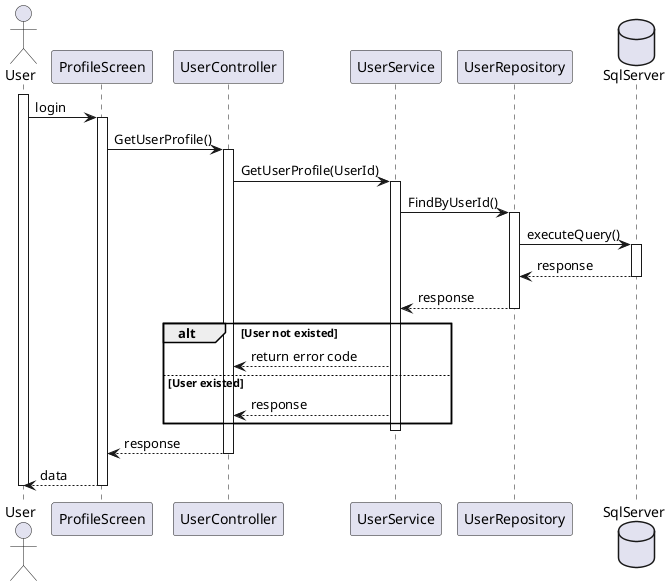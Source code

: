 @startuml View Profile Detail
    actor User
    participant ProfileScreen
    participant UserController
    participant UserService
    participant UserRepository
    database SqlServer

activate User
    User -> ProfileScreen: login
    activate ProfileScreen
        ProfileScreen -> UserController: GetUserProfile()
        activate UserController
            UserController -> UserService: GetUserProfile(UserId)
            activate UserService
                UserService -> UserRepository: FindByUserId()
                activate UserRepository
                    UserRepository -> SqlServer: executeQuery()
                    activate SqlServer
                        SqlServer --> UserRepository : response
                    deactivate SqlServer
                    UserRepository --> UserService: response
                deactivate UserRepository
                alt User not existed
                    UserService --> UserController : return error code
                else User existed
                    UserService --> UserController: response
                end
            deactivate  UserService
            UserController --> ProfileScreen: response
        deactivate UserController
        ProfileScreen --> User: data
    deactivate ProfileScreen
deactivate User
@enduml